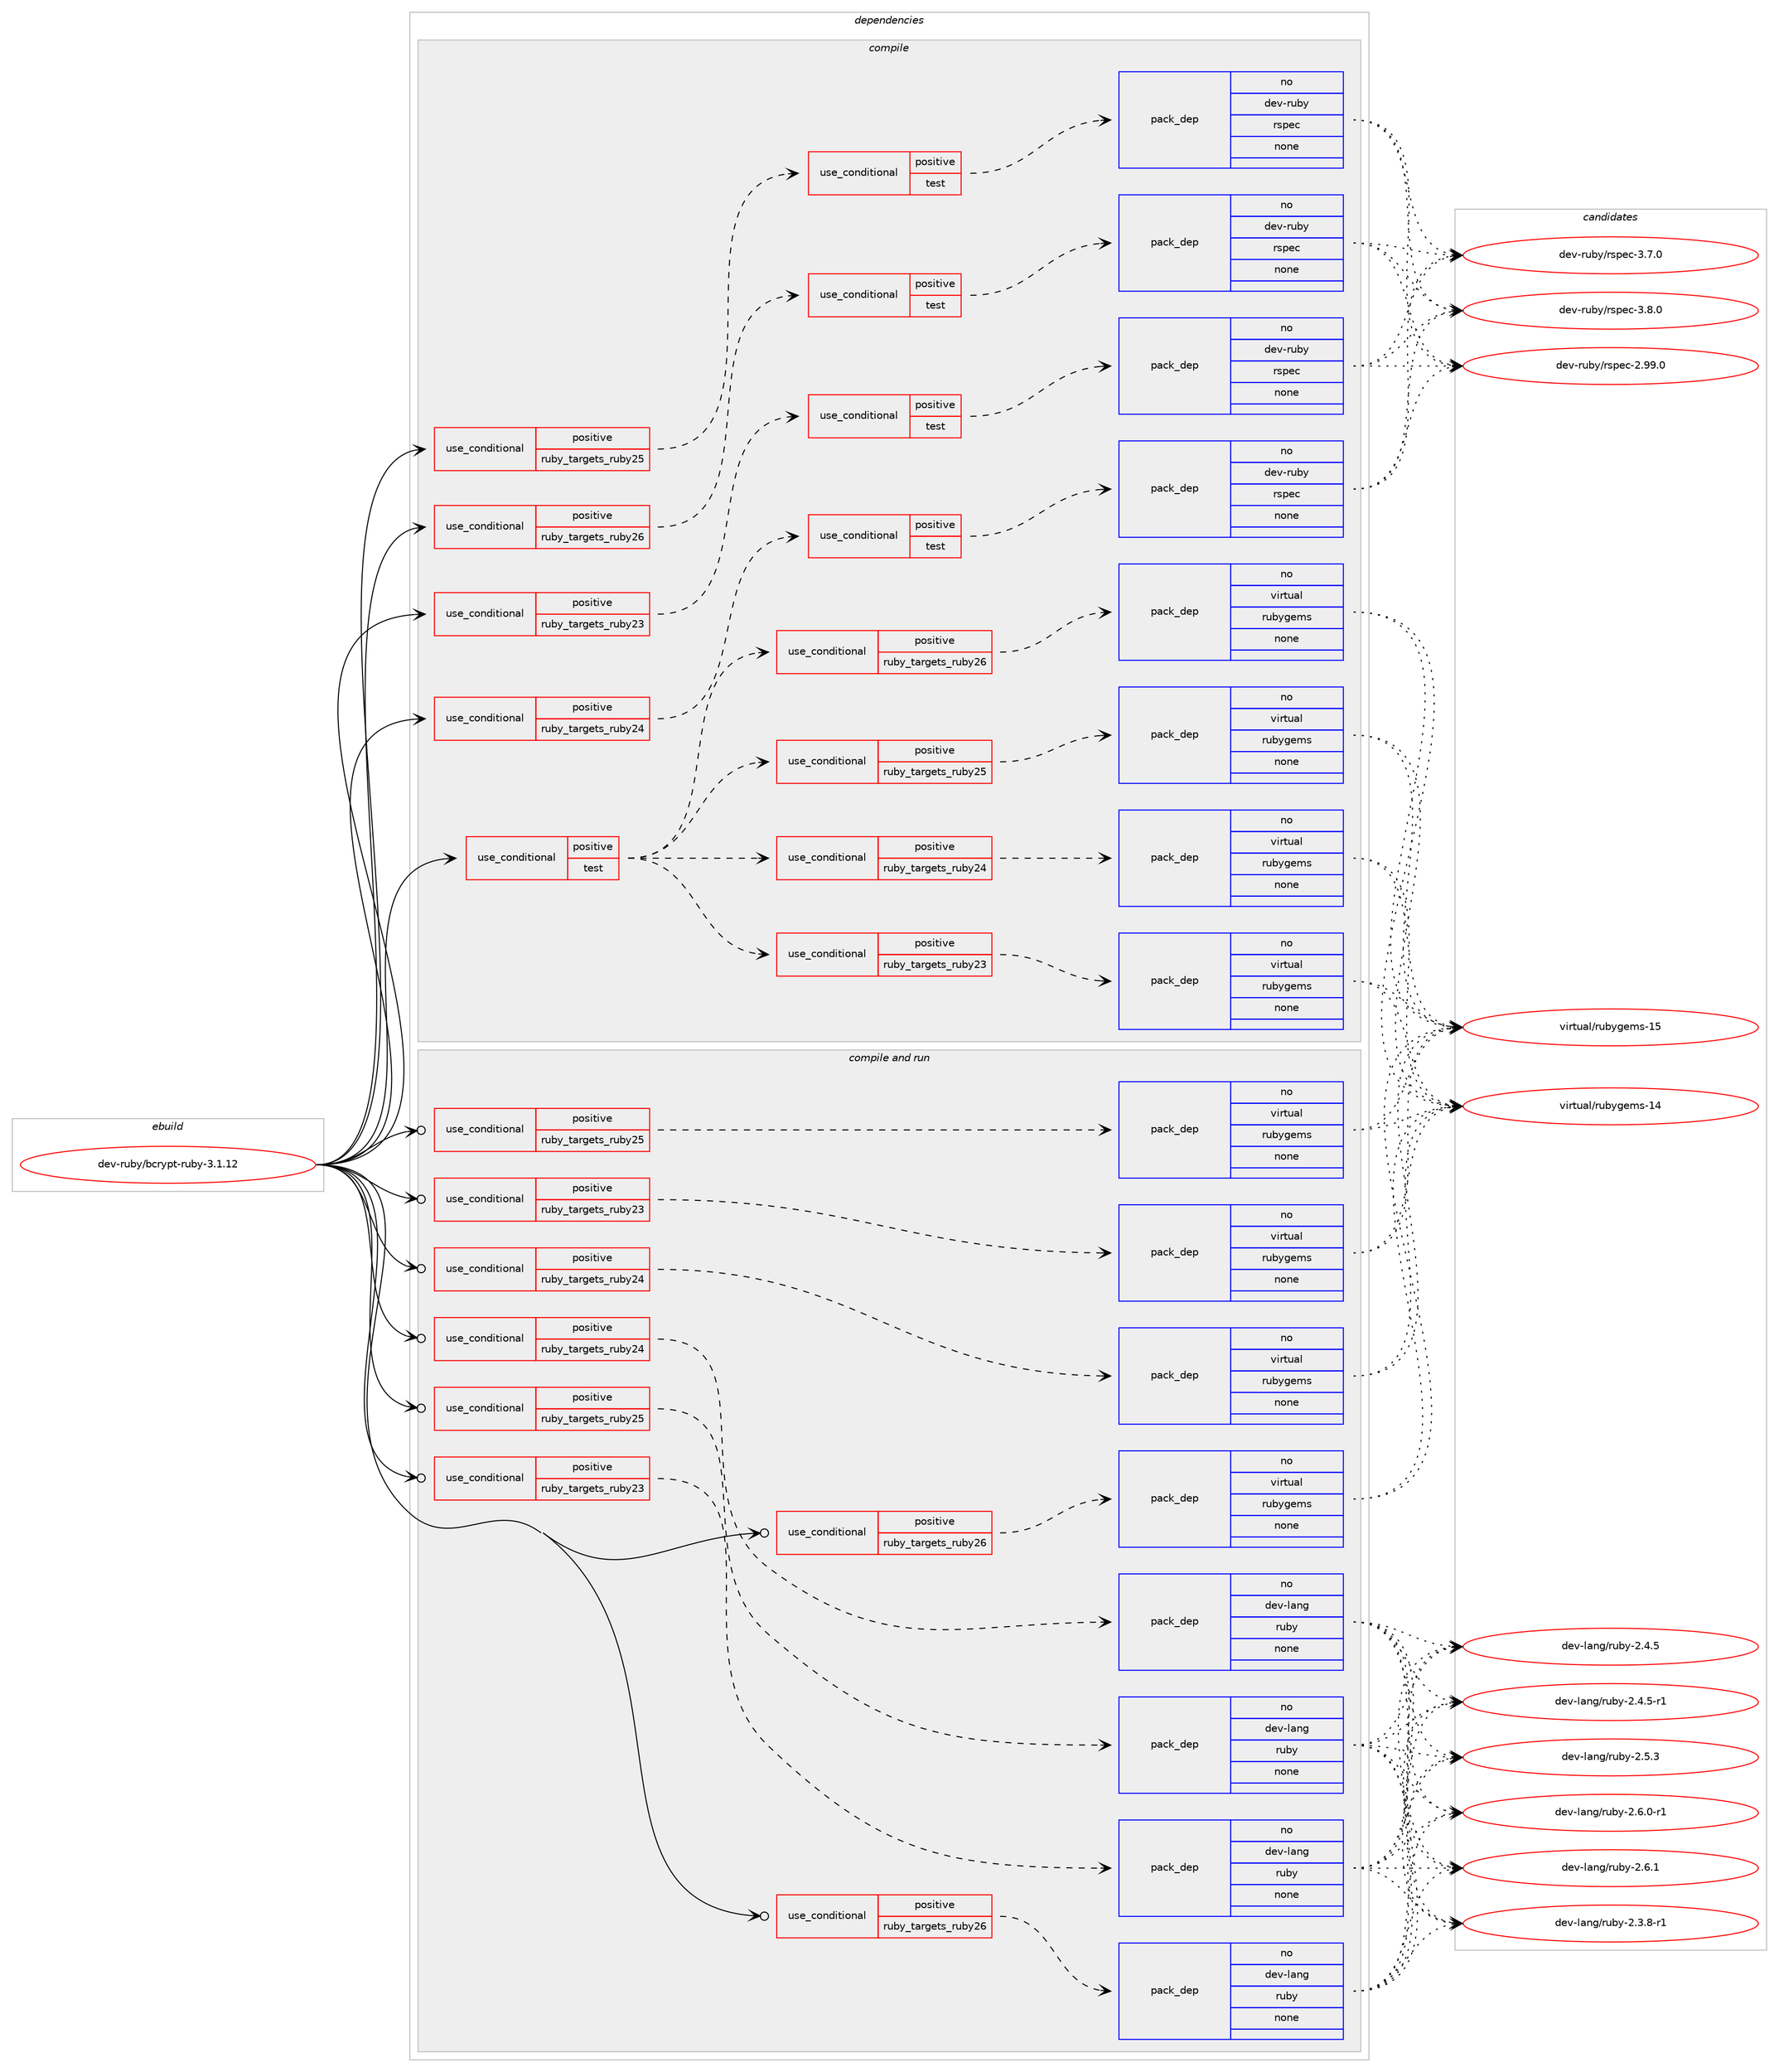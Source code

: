 digraph prolog {

# *************
# Graph options
# *************

newrank=true;
concentrate=true;
compound=true;
graph [rankdir=LR,fontname=Helvetica,fontsize=10,ranksep=1.5];#, ranksep=2.5, nodesep=0.2];
edge  [arrowhead=vee];
node  [fontname=Helvetica,fontsize=10];

# **********
# The ebuild
# **********

subgraph cluster_leftcol {
color=gray;
rank=same;
label=<<i>ebuild</i>>;
id [label="dev-ruby/bcrypt-ruby-3.1.12", color=red, width=4, href="../dev-ruby/bcrypt-ruby-3.1.12.svg"];
}

# ****************
# The dependencies
# ****************

subgraph cluster_midcol {
color=gray;
label=<<i>dependencies</i>>;
subgraph cluster_compile {
fillcolor="#eeeeee";
style=filled;
label=<<i>compile</i>>;
subgraph cond394771 {
dependency1483622 [label=<<TABLE BORDER="0" CELLBORDER="1" CELLSPACING="0" CELLPADDING="4"><TR><TD ROWSPAN="3" CELLPADDING="10">use_conditional</TD></TR><TR><TD>positive</TD></TR><TR><TD>ruby_targets_ruby23</TD></TR></TABLE>>, shape=none, color=red];
subgraph cond394772 {
dependency1483623 [label=<<TABLE BORDER="0" CELLBORDER="1" CELLSPACING="0" CELLPADDING="4"><TR><TD ROWSPAN="3" CELLPADDING="10">use_conditional</TD></TR><TR><TD>positive</TD></TR><TR><TD>test</TD></TR></TABLE>>, shape=none, color=red];
subgraph pack1065419 {
dependency1483624 [label=<<TABLE BORDER="0" CELLBORDER="1" CELLSPACING="0" CELLPADDING="4" WIDTH="220"><TR><TD ROWSPAN="6" CELLPADDING="30">pack_dep</TD></TR><TR><TD WIDTH="110">no</TD></TR><TR><TD>dev-ruby</TD></TR><TR><TD>rspec</TD></TR><TR><TD>none</TD></TR><TR><TD></TD></TR></TABLE>>, shape=none, color=blue];
}
dependency1483623:e -> dependency1483624:w [weight=20,style="dashed",arrowhead="vee"];
}
dependency1483622:e -> dependency1483623:w [weight=20,style="dashed",arrowhead="vee"];
}
id:e -> dependency1483622:w [weight=20,style="solid",arrowhead="vee"];
subgraph cond394773 {
dependency1483625 [label=<<TABLE BORDER="0" CELLBORDER="1" CELLSPACING="0" CELLPADDING="4"><TR><TD ROWSPAN="3" CELLPADDING="10">use_conditional</TD></TR><TR><TD>positive</TD></TR><TR><TD>ruby_targets_ruby24</TD></TR></TABLE>>, shape=none, color=red];
subgraph cond394774 {
dependency1483626 [label=<<TABLE BORDER="0" CELLBORDER="1" CELLSPACING="0" CELLPADDING="4"><TR><TD ROWSPAN="3" CELLPADDING="10">use_conditional</TD></TR><TR><TD>positive</TD></TR><TR><TD>test</TD></TR></TABLE>>, shape=none, color=red];
subgraph pack1065420 {
dependency1483627 [label=<<TABLE BORDER="0" CELLBORDER="1" CELLSPACING="0" CELLPADDING="4" WIDTH="220"><TR><TD ROWSPAN="6" CELLPADDING="30">pack_dep</TD></TR><TR><TD WIDTH="110">no</TD></TR><TR><TD>dev-ruby</TD></TR><TR><TD>rspec</TD></TR><TR><TD>none</TD></TR><TR><TD></TD></TR></TABLE>>, shape=none, color=blue];
}
dependency1483626:e -> dependency1483627:w [weight=20,style="dashed",arrowhead="vee"];
}
dependency1483625:e -> dependency1483626:w [weight=20,style="dashed",arrowhead="vee"];
}
id:e -> dependency1483625:w [weight=20,style="solid",arrowhead="vee"];
subgraph cond394775 {
dependency1483628 [label=<<TABLE BORDER="0" CELLBORDER="1" CELLSPACING="0" CELLPADDING="4"><TR><TD ROWSPAN="3" CELLPADDING="10">use_conditional</TD></TR><TR><TD>positive</TD></TR><TR><TD>ruby_targets_ruby25</TD></TR></TABLE>>, shape=none, color=red];
subgraph cond394776 {
dependency1483629 [label=<<TABLE BORDER="0" CELLBORDER="1" CELLSPACING="0" CELLPADDING="4"><TR><TD ROWSPAN="3" CELLPADDING="10">use_conditional</TD></TR><TR><TD>positive</TD></TR><TR><TD>test</TD></TR></TABLE>>, shape=none, color=red];
subgraph pack1065421 {
dependency1483630 [label=<<TABLE BORDER="0" CELLBORDER="1" CELLSPACING="0" CELLPADDING="4" WIDTH="220"><TR><TD ROWSPAN="6" CELLPADDING="30">pack_dep</TD></TR><TR><TD WIDTH="110">no</TD></TR><TR><TD>dev-ruby</TD></TR><TR><TD>rspec</TD></TR><TR><TD>none</TD></TR><TR><TD></TD></TR></TABLE>>, shape=none, color=blue];
}
dependency1483629:e -> dependency1483630:w [weight=20,style="dashed",arrowhead="vee"];
}
dependency1483628:e -> dependency1483629:w [weight=20,style="dashed",arrowhead="vee"];
}
id:e -> dependency1483628:w [weight=20,style="solid",arrowhead="vee"];
subgraph cond394777 {
dependency1483631 [label=<<TABLE BORDER="0" CELLBORDER="1" CELLSPACING="0" CELLPADDING="4"><TR><TD ROWSPAN="3" CELLPADDING="10">use_conditional</TD></TR><TR><TD>positive</TD></TR><TR><TD>ruby_targets_ruby26</TD></TR></TABLE>>, shape=none, color=red];
subgraph cond394778 {
dependency1483632 [label=<<TABLE BORDER="0" CELLBORDER="1" CELLSPACING="0" CELLPADDING="4"><TR><TD ROWSPAN="3" CELLPADDING="10">use_conditional</TD></TR><TR><TD>positive</TD></TR><TR><TD>test</TD></TR></TABLE>>, shape=none, color=red];
subgraph pack1065422 {
dependency1483633 [label=<<TABLE BORDER="0" CELLBORDER="1" CELLSPACING="0" CELLPADDING="4" WIDTH="220"><TR><TD ROWSPAN="6" CELLPADDING="30">pack_dep</TD></TR><TR><TD WIDTH="110">no</TD></TR><TR><TD>dev-ruby</TD></TR><TR><TD>rspec</TD></TR><TR><TD>none</TD></TR><TR><TD></TD></TR></TABLE>>, shape=none, color=blue];
}
dependency1483632:e -> dependency1483633:w [weight=20,style="dashed",arrowhead="vee"];
}
dependency1483631:e -> dependency1483632:w [weight=20,style="dashed",arrowhead="vee"];
}
id:e -> dependency1483631:w [weight=20,style="solid",arrowhead="vee"];
subgraph cond394779 {
dependency1483634 [label=<<TABLE BORDER="0" CELLBORDER="1" CELLSPACING="0" CELLPADDING="4"><TR><TD ROWSPAN="3" CELLPADDING="10">use_conditional</TD></TR><TR><TD>positive</TD></TR><TR><TD>test</TD></TR></TABLE>>, shape=none, color=red];
subgraph cond394780 {
dependency1483635 [label=<<TABLE BORDER="0" CELLBORDER="1" CELLSPACING="0" CELLPADDING="4"><TR><TD ROWSPAN="3" CELLPADDING="10">use_conditional</TD></TR><TR><TD>positive</TD></TR><TR><TD>ruby_targets_ruby23</TD></TR></TABLE>>, shape=none, color=red];
subgraph pack1065423 {
dependency1483636 [label=<<TABLE BORDER="0" CELLBORDER="1" CELLSPACING="0" CELLPADDING="4" WIDTH="220"><TR><TD ROWSPAN="6" CELLPADDING="30">pack_dep</TD></TR><TR><TD WIDTH="110">no</TD></TR><TR><TD>virtual</TD></TR><TR><TD>rubygems</TD></TR><TR><TD>none</TD></TR><TR><TD></TD></TR></TABLE>>, shape=none, color=blue];
}
dependency1483635:e -> dependency1483636:w [weight=20,style="dashed",arrowhead="vee"];
}
dependency1483634:e -> dependency1483635:w [weight=20,style="dashed",arrowhead="vee"];
subgraph cond394781 {
dependency1483637 [label=<<TABLE BORDER="0" CELLBORDER="1" CELLSPACING="0" CELLPADDING="4"><TR><TD ROWSPAN="3" CELLPADDING="10">use_conditional</TD></TR><TR><TD>positive</TD></TR><TR><TD>ruby_targets_ruby24</TD></TR></TABLE>>, shape=none, color=red];
subgraph pack1065424 {
dependency1483638 [label=<<TABLE BORDER="0" CELLBORDER="1" CELLSPACING="0" CELLPADDING="4" WIDTH="220"><TR><TD ROWSPAN="6" CELLPADDING="30">pack_dep</TD></TR><TR><TD WIDTH="110">no</TD></TR><TR><TD>virtual</TD></TR><TR><TD>rubygems</TD></TR><TR><TD>none</TD></TR><TR><TD></TD></TR></TABLE>>, shape=none, color=blue];
}
dependency1483637:e -> dependency1483638:w [weight=20,style="dashed",arrowhead="vee"];
}
dependency1483634:e -> dependency1483637:w [weight=20,style="dashed",arrowhead="vee"];
subgraph cond394782 {
dependency1483639 [label=<<TABLE BORDER="0" CELLBORDER="1" CELLSPACING="0" CELLPADDING="4"><TR><TD ROWSPAN="3" CELLPADDING="10">use_conditional</TD></TR><TR><TD>positive</TD></TR><TR><TD>ruby_targets_ruby25</TD></TR></TABLE>>, shape=none, color=red];
subgraph pack1065425 {
dependency1483640 [label=<<TABLE BORDER="0" CELLBORDER="1" CELLSPACING="0" CELLPADDING="4" WIDTH="220"><TR><TD ROWSPAN="6" CELLPADDING="30">pack_dep</TD></TR><TR><TD WIDTH="110">no</TD></TR><TR><TD>virtual</TD></TR><TR><TD>rubygems</TD></TR><TR><TD>none</TD></TR><TR><TD></TD></TR></TABLE>>, shape=none, color=blue];
}
dependency1483639:e -> dependency1483640:w [weight=20,style="dashed",arrowhead="vee"];
}
dependency1483634:e -> dependency1483639:w [weight=20,style="dashed",arrowhead="vee"];
subgraph cond394783 {
dependency1483641 [label=<<TABLE BORDER="0" CELLBORDER="1" CELLSPACING="0" CELLPADDING="4"><TR><TD ROWSPAN="3" CELLPADDING="10">use_conditional</TD></TR><TR><TD>positive</TD></TR><TR><TD>ruby_targets_ruby26</TD></TR></TABLE>>, shape=none, color=red];
subgraph pack1065426 {
dependency1483642 [label=<<TABLE BORDER="0" CELLBORDER="1" CELLSPACING="0" CELLPADDING="4" WIDTH="220"><TR><TD ROWSPAN="6" CELLPADDING="30">pack_dep</TD></TR><TR><TD WIDTH="110">no</TD></TR><TR><TD>virtual</TD></TR><TR><TD>rubygems</TD></TR><TR><TD>none</TD></TR><TR><TD></TD></TR></TABLE>>, shape=none, color=blue];
}
dependency1483641:e -> dependency1483642:w [weight=20,style="dashed",arrowhead="vee"];
}
dependency1483634:e -> dependency1483641:w [weight=20,style="dashed",arrowhead="vee"];
}
id:e -> dependency1483634:w [weight=20,style="solid",arrowhead="vee"];
}
subgraph cluster_compileandrun {
fillcolor="#eeeeee";
style=filled;
label=<<i>compile and run</i>>;
subgraph cond394784 {
dependency1483643 [label=<<TABLE BORDER="0" CELLBORDER="1" CELLSPACING="0" CELLPADDING="4"><TR><TD ROWSPAN="3" CELLPADDING="10">use_conditional</TD></TR><TR><TD>positive</TD></TR><TR><TD>ruby_targets_ruby23</TD></TR></TABLE>>, shape=none, color=red];
subgraph pack1065427 {
dependency1483644 [label=<<TABLE BORDER="0" CELLBORDER="1" CELLSPACING="0" CELLPADDING="4" WIDTH="220"><TR><TD ROWSPAN="6" CELLPADDING="30">pack_dep</TD></TR><TR><TD WIDTH="110">no</TD></TR><TR><TD>dev-lang</TD></TR><TR><TD>ruby</TD></TR><TR><TD>none</TD></TR><TR><TD></TD></TR></TABLE>>, shape=none, color=blue];
}
dependency1483643:e -> dependency1483644:w [weight=20,style="dashed",arrowhead="vee"];
}
id:e -> dependency1483643:w [weight=20,style="solid",arrowhead="odotvee"];
subgraph cond394785 {
dependency1483645 [label=<<TABLE BORDER="0" CELLBORDER="1" CELLSPACING="0" CELLPADDING="4"><TR><TD ROWSPAN="3" CELLPADDING="10">use_conditional</TD></TR><TR><TD>positive</TD></TR><TR><TD>ruby_targets_ruby23</TD></TR></TABLE>>, shape=none, color=red];
subgraph pack1065428 {
dependency1483646 [label=<<TABLE BORDER="0" CELLBORDER="1" CELLSPACING="0" CELLPADDING="4" WIDTH="220"><TR><TD ROWSPAN="6" CELLPADDING="30">pack_dep</TD></TR><TR><TD WIDTH="110">no</TD></TR><TR><TD>virtual</TD></TR><TR><TD>rubygems</TD></TR><TR><TD>none</TD></TR><TR><TD></TD></TR></TABLE>>, shape=none, color=blue];
}
dependency1483645:e -> dependency1483646:w [weight=20,style="dashed",arrowhead="vee"];
}
id:e -> dependency1483645:w [weight=20,style="solid",arrowhead="odotvee"];
subgraph cond394786 {
dependency1483647 [label=<<TABLE BORDER="0" CELLBORDER="1" CELLSPACING="0" CELLPADDING="4"><TR><TD ROWSPAN="3" CELLPADDING="10">use_conditional</TD></TR><TR><TD>positive</TD></TR><TR><TD>ruby_targets_ruby24</TD></TR></TABLE>>, shape=none, color=red];
subgraph pack1065429 {
dependency1483648 [label=<<TABLE BORDER="0" CELLBORDER="1" CELLSPACING="0" CELLPADDING="4" WIDTH="220"><TR><TD ROWSPAN="6" CELLPADDING="30">pack_dep</TD></TR><TR><TD WIDTH="110">no</TD></TR><TR><TD>dev-lang</TD></TR><TR><TD>ruby</TD></TR><TR><TD>none</TD></TR><TR><TD></TD></TR></TABLE>>, shape=none, color=blue];
}
dependency1483647:e -> dependency1483648:w [weight=20,style="dashed",arrowhead="vee"];
}
id:e -> dependency1483647:w [weight=20,style="solid",arrowhead="odotvee"];
subgraph cond394787 {
dependency1483649 [label=<<TABLE BORDER="0" CELLBORDER="1" CELLSPACING="0" CELLPADDING="4"><TR><TD ROWSPAN="3" CELLPADDING="10">use_conditional</TD></TR><TR><TD>positive</TD></TR><TR><TD>ruby_targets_ruby24</TD></TR></TABLE>>, shape=none, color=red];
subgraph pack1065430 {
dependency1483650 [label=<<TABLE BORDER="0" CELLBORDER="1" CELLSPACING="0" CELLPADDING="4" WIDTH="220"><TR><TD ROWSPAN="6" CELLPADDING="30">pack_dep</TD></TR><TR><TD WIDTH="110">no</TD></TR><TR><TD>virtual</TD></TR><TR><TD>rubygems</TD></TR><TR><TD>none</TD></TR><TR><TD></TD></TR></TABLE>>, shape=none, color=blue];
}
dependency1483649:e -> dependency1483650:w [weight=20,style="dashed",arrowhead="vee"];
}
id:e -> dependency1483649:w [weight=20,style="solid",arrowhead="odotvee"];
subgraph cond394788 {
dependency1483651 [label=<<TABLE BORDER="0" CELLBORDER="1" CELLSPACING="0" CELLPADDING="4"><TR><TD ROWSPAN="3" CELLPADDING="10">use_conditional</TD></TR><TR><TD>positive</TD></TR><TR><TD>ruby_targets_ruby25</TD></TR></TABLE>>, shape=none, color=red];
subgraph pack1065431 {
dependency1483652 [label=<<TABLE BORDER="0" CELLBORDER="1" CELLSPACING="0" CELLPADDING="4" WIDTH="220"><TR><TD ROWSPAN="6" CELLPADDING="30">pack_dep</TD></TR><TR><TD WIDTH="110">no</TD></TR><TR><TD>dev-lang</TD></TR><TR><TD>ruby</TD></TR><TR><TD>none</TD></TR><TR><TD></TD></TR></TABLE>>, shape=none, color=blue];
}
dependency1483651:e -> dependency1483652:w [weight=20,style="dashed",arrowhead="vee"];
}
id:e -> dependency1483651:w [weight=20,style="solid",arrowhead="odotvee"];
subgraph cond394789 {
dependency1483653 [label=<<TABLE BORDER="0" CELLBORDER="1" CELLSPACING="0" CELLPADDING="4"><TR><TD ROWSPAN="3" CELLPADDING="10">use_conditional</TD></TR><TR><TD>positive</TD></TR><TR><TD>ruby_targets_ruby25</TD></TR></TABLE>>, shape=none, color=red];
subgraph pack1065432 {
dependency1483654 [label=<<TABLE BORDER="0" CELLBORDER="1" CELLSPACING="0" CELLPADDING="4" WIDTH="220"><TR><TD ROWSPAN="6" CELLPADDING="30">pack_dep</TD></TR><TR><TD WIDTH="110">no</TD></TR><TR><TD>virtual</TD></TR><TR><TD>rubygems</TD></TR><TR><TD>none</TD></TR><TR><TD></TD></TR></TABLE>>, shape=none, color=blue];
}
dependency1483653:e -> dependency1483654:w [weight=20,style="dashed",arrowhead="vee"];
}
id:e -> dependency1483653:w [weight=20,style="solid",arrowhead="odotvee"];
subgraph cond394790 {
dependency1483655 [label=<<TABLE BORDER="0" CELLBORDER="1" CELLSPACING="0" CELLPADDING="4"><TR><TD ROWSPAN="3" CELLPADDING="10">use_conditional</TD></TR><TR><TD>positive</TD></TR><TR><TD>ruby_targets_ruby26</TD></TR></TABLE>>, shape=none, color=red];
subgraph pack1065433 {
dependency1483656 [label=<<TABLE BORDER="0" CELLBORDER="1" CELLSPACING="0" CELLPADDING="4" WIDTH="220"><TR><TD ROWSPAN="6" CELLPADDING="30">pack_dep</TD></TR><TR><TD WIDTH="110">no</TD></TR><TR><TD>dev-lang</TD></TR><TR><TD>ruby</TD></TR><TR><TD>none</TD></TR><TR><TD></TD></TR></TABLE>>, shape=none, color=blue];
}
dependency1483655:e -> dependency1483656:w [weight=20,style="dashed",arrowhead="vee"];
}
id:e -> dependency1483655:w [weight=20,style="solid",arrowhead="odotvee"];
subgraph cond394791 {
dependency1483657 [label=<<TABLE BORDER="0" CELLBORDER="1" CELLSPACING="0" CELLPADDING="4"><TR><TD ROWSPAN="3" CELLPADDING="10">use_conditional</TD></TR><TR><TD>positive</TD></TR><TR><TD>ruby_targets_ruby26</TD></TR></TABLE>>, shape=none, color=red];
subgraph pack1065434 {
dependency1483658 [label=<<TABLE BORDER="0" CELLBORDER="1" CELLSPACING="0" CELLPADDING="4" WIDTH="220"><TR><TD ROWSPAN="6" CELLPADDING="30">pack_dep</TD></TR><TR><TD WIDTH="110">no</TD></TR><TR><TD>virtual</TD></TR><TR><TD>rubygems</TD></TR><TR><TD>none</TD></TR><TR><TD></TD></TR></TABLE>>, shape=none, color=blue];
}
dependency1483657:e -> dependency1483658:w [weight=20,style="dashed",arrowhead="vee"];
}
id:e -> dependency1483657:w [weight=20,style="solid",arrowhead="odotvee"];
}
subgraph cluster_run {
fillcolor="#eeeeee";
style=filled;
label=<<i>run</i>>;
}
}

# **************
# The candidates
# **************

subgraph cluster_choices {
rank=same;
color=gray;
label=<<i>candidates</i>>;

subgraph choice1065419 {
color=black;
nodesep=1;
choice1001011184511411798121471141151121019945504657574648 [label="dev-ruby/rspec-2.99.0", color=red, width=4,href="../dev-ruby/rspec-2.99.0.svg"];
choice10010111845114117981214711411511210199455146554648 [label="dev-ruby/rspec-3.7.0", color=red, width=4,href="../dev-ruby/rspec-3.7.0.svg"];
choice10010111845114117981214711411511210199455146564648 [label="dev-ruby/rspec-3.8.0", color=red, width=4,href="../dev-ruby/rspec-3.8.0.svg"];
dependency1483624:e -> choice1001011184511411798121471141151121019945504657574648:w [style=dotted,weight="100"];
dependency1483624:e -> choice10010111845114117981214711411511210199455146554648:w [style=dotted,weight="100"];
dependency1483624:e -> choice10010111845114117981214711411511210199455146564648:w [style=dotted,weight="100"];
}
subgraph choice1065420 {
color=black;
nodesep=1;
choice1001011184511411798121471141151121019945504657574648 [label="dev-ruby/rspec-2.99.0", color=red, width=4,href="../dev-ruby/rspec-2.99.0.svg"];
choice10010111845114117981214711411511210199455146554648 [label="dev-ruby/rspec-3.7.0", color=red, width=4,href="../dev-ruby/rspec-3.7.0.svg"];
choice10010111845114117981214711411511210199455146564648 [label="dev-ruby/rspec-3.8.0", color=red, width=4,href="../dev-ruby/rspec-3.8.0.svg"];
dependency1483627:e -> choice1001011184511411798121471141151121019945504657574648:w [style=dotted,weight="100"];
dependency1483627:e -> choice10010111845114117981214711411511210199455146554648:w [style=dotted,weight="100"];
dependency1483627:e -> choice10010111845114117981214711411511210199455146564648:w [style=dotted,weight="100"];
}
subgraph choice1065421 {
color=black;
nodesep=1;
choice1001011184511411798121471141151121019945504657574648 [label="dev-ruby/rspec-2.99.0", color=red, width=4,href="../dev-ruby/rspec-2.99.0.svg"];
choice10010111845114117981214711411511210199455146554648 [label="dev-ruby/rspec-3.7.0", color=red, width=4,href="../dev-ruby/rspec-3.7.0.svg"];
choice10010111845114117981214711411511210199455146564648 [label="dev-ruby/rspec-3.8.0", color=red, width=4,href="../dev-ruby/rspec-3.8.0.svg"];
dependency1483630:e -> choice1001011184511411798121471141151121019945504657574648:w [style=dotted,weight="100"];
dependency1483630:e -> choice10010111845114117981214711411511210199455146554648:w [style=dotted,weight="100"];
dependency1483630:e -> choice10010111845114117981214711411511210199455146564648:w [style=dotted,weight="100"];
}
subgraph choice1065422 {
color=black;
nodesep=1;
choice1001011184511411798121471141151121019945504657574648 [label="dev-ruby/rspec-2.99.0", color=red, width=4,href="../dev-ruby/rspec-2.99.0.svg"];
choice10010111845114117981214711411511210199455146554648 [label="dev-ruby/rspec-3.7.0", color=red, width=4,href="../dev-ruby/rspec-3.7.0.svg"];
choice10010111845114117981214711411511210199455146564648 [label="dev-ruby/rspec-3.8.0", color=red, width=4,href="../dev-ruby/rspec-3.8.0.svg"];
dependency1483633:e -> choice1001011184511411798121471141151121019945504657574648:w [style=dotted,weight="100"];
dependency1483633:e -> choice10010111845114117981214711411511210199455146554648:w [style=dotted,weight="100"];
dependency1483633:e -> choice10010111845114117981214711411511210199455146564648:w [style=dotted,weight="100"];
}
subgraph choice1065423 {
color=black;
nodesep=1;
choice118105114116117971084711411798121103101109115454952 [label="virtual/rubygems-14", color=red, width=4,href="../virtual/rubygems-14.svg"];
choice118105114116117971084711411798121103101109115454953 [label="virtual/rubygems-15", color=red, width=4,href="../virtual/rubygems-15.svg"];
dependency1483636:e -> choice118105114116117971084711411798121103101109115454952:w [style=dotted,weight="100"];
dependency1483636:e -> choice118105114116117971084711411798121103101109115454953:w [style=dotted,weight="100"];
}
subgraph choice1065424 {
color=black;
nodesep=1;
choice118105114116117971084711411798121103101109115454952 [label="virtual/rubygems-14", color=red, width=4,href="../virtual/rubygems-14.svg"];
choice118105114116117971084711411798121103101109115454953 [label="virtual/rubygems-15", color=red, width=4,href="../virtual/rubygems-15.svg"];
dependency1483638:e -> choice118105114116117971084711411798121103101109115454952:w [style=dotted,weight="100"];
dependency1483638:e -> choice118105114116117971084711411798121103101109115454953:w [style=dotted,weight="100"];
}
subgraph choice1065425 {
color=black;
nodesep=1;
choice118105114116117971084711411798121103101109115454952 [label="virtual/rubygems-14", color=red, width=4,href="../virtual/rubygems-14.svg"];
choice118105114116117971084711411798121103101109115454953 [label="virtual/rubygems-15", color=red, width=4,href="../virtual/rubygems-15.svg"];
dependency1483640:e -> choice118105114116117971084711411798121103101109115454952:w [style=dotted,weight="100"];
dependency1483640:e -> choice118105114116117971084711411798121103101109115454953:w [style=dotted,weight="100"];
}
subgraph choice1065426 {
color=black;
nodesep=1;
choice118105114116117971084711411798121103101109115454952 [label="virtual/rubygems-14", color=red, width=4,href="../virtual/rubygems-14.svg"];
choice118105114116117971084711411798121103101109115454953 [label="virtual/rubygems-15", color=red, width=4,href="../virtual/rubygems-15.svg"];
dependency1483642:e -> choice118105114116117971084711411798121103101109115454952:w [style=dotted,weight="100"];
dependency1483642:e -> choice118105114116117971084711411798121103101109115454953:w [style=dotted,weight="100"];
}
subgraph choice1065427 {
color=black;
nodesep=1;
choice100101118451089711010347114117981214550465146564511449 [label="dev-lang/ruby-2.3.8-r1", color=red, width=4,href="../dev-lang/ruby-2.3.8-r1.svg"];
choice10010111845108971101034711411798121455046524653 [label="dev-lang/ruby-2.4.5", color=red, width=4,href="../dev-lang/ruby-2.4.5.svg"];
choice100101118451089711010347114117981214550465246534511449 [label="dev-lang/ruby-2.4.5-r1", color=red, width=4,href="../dev-lang/ruby-2.4.5-r1.svg"];
choice10010111845108971101034711411798121455046534651 [label="dev-lang/ruby-2.5.3", color=red, width=4,href="../dev-lang/ruby-2.5.3.svg"];
choice100101118451089711010347114117981214550465446484511449 [label="dev-lang/ruby-2.6.0-r1", color=red, width=4,href="../dev-lang/ruby-2.6.0-r1.svg"];
choice10010111845108971101034711411798121455046544649 [label="dev-lang/ruby-2.6.1", color=red, width=4,href="../dev-lang/ruby-2.6.1.svg"];
dependency1483644:e -> choice100101118451089711010347114117981214550465146564511449:w [style=dotted,weight="100"];
dependency1483644:e -> choice10010111845108971101034711411798121455046524653:w [style=dotted,weight="100"];
dependency1483644:e -> choice100101118451089711010347114117981214550465246534511449:w [style=dotted,weight="100"];
dependency1483644:e -> choice10010111845108971101034711411798121455046534651:w [style=dotted,weight="100"];
dependency1483644:e -> choice100101118451089711010347114117981214550465446484511449:w [style=dotted,weight="100"];
dependency1483644:e -> choice10010111845108971101034711411798121455046544649:w [style=dotted,weight="100"];
}
subgraph choice1065428 {
color=black;
nodesep=1;
choice118105114116117971084711411798121103101109115454952 [label="virtual/rubygems-14", color=red, width=4,href="../virtual/rubygems-14.svg"];
choice118105114116117971084711411798121103101109115454953 [label="virtual/rubygems-15", color=red, width=4,href="../virtual/rubygems-15.svg"];
dependency1483646:e -> choice118105114116117971084711411798121103101109115454952:w [style=dotted,weight="100"];
dependency1483646:e -> choice118105114116117971084711411798121103101109115454953:w [style=dotted,weight="100"];
}
subgraph choice1065429 {
color=black;
nodesep=1;
choice100101118451089711010347114117981214550465146564511449 [label="dev-lang/ruby-2.3.8-r1", color=red, width=4,href="../dev-lang/ruby-2.3.8-r1.svg"];
choice10010111845108971101034711411798121455046524653 [label="dev-lang/ruby-2.4.5", color=red, width=4,href="../dev-lang/ruby-2.4.5.svg"];
choice100101118451089711010347114117981214550465246534511449 [label="dev-lang/ruby-2.4.5-r1", color=red, width=4,href="../dev-lang/ruby-2.4.5-r1.svg"];
choice10010111845108971101034711411798121455046534651 [label="dev-lang/ruby-2.5.3", color=red, width=4,href="../dev-lang/ruby-2.5.3.svg"];
choice100101118451089711010347114117981214550465446484511449 [label="dev-lang/ruby-2.6.0-r1", color=red, width=4,href="../dev-lang/ruby-2.6.0-r1.svg"];
choice10010111845108971101034711411798121455046544649 [label="dev-lang/ruby-2.6.1", color=red, width=4,href="../dev-lang/ruby-2.6.1.svg"];
dependency1483648:e -> choice100101118451089711010347114117981214550465146564511449:w [style=dotted,weight="100"];
dependency1483648:e -> choice10010111845108971101034711411798121455046524653:w [style=dotted,weight="100"];
dependency1483648:e -> choice100101118451089711010347114117981214550465246534511449:w [style=dotted,weight="100"];
dependency1483648:e -> choice10010111845108971101034711411798121455046534651:w [style=dotted,weight="100"];
dependency1483648:e -> choice100101118451089711010347114117981214550465446484511449:w [style=dotted,weight="100"];
dependency1483648:e -> choice10010111845108971101034711411798121455046544649:w [style=dotted,weight="100"];
}
subgraph choice1065430 {
color=black;
nodesep=1;
choice118105114116117971084711411798121103101109115454952 [label="virtual/rubygems-14", color=red, width=4,href="../virtual/rubygems-14.svg"];
choice118105114116117971084711411798121103101109115454953 [label="virtual/rubygems-15", color=red, width=4,href="../virtual/rubygems-15.svg"];
dependency1483650:e -> choice118105114116117971084711411798121103101109115454952:w [style=dotted,weight="100"];
dependency1483650:e -> choice118105114116117971084711411798121103101109115454953:w [style=dotted,weight="100"];
}
subgraph choice1065431 {
color=black;
nodesep=1;
choice100101118451089711010347114117981214550465146564511449 [label="dev-lang/ruby-2.3.8-r1", color=red, width=4,href="../dev-lang/ruby-2.3.8-r1.svg"];
choice10010111845108971101034711411798121455046524653 [label="dev-lang/ruby-2.4.5", color=red, width=4,href="../dev-lang/ruby-2.4.5.svg"];
choice100101118451089711010347114117981214550465246534511449 [label="dev-lang/ruby-2.4.5-r1", color=red, width=4,href="../dev-lang/ruby-2.4.5-r1.svg"];
choice10010111845108971101034711411798121455046534651 [label="dev-lang/ruby-2.5.3", color=red, width=4,href="../dev-lang/ruby-2.5.3.svg"];
choice100101118451089711010347114117981214550465446484511449 [label="dev-lang/ruby-2.6.0-r1", color=red, width=4,href="../dev-lang/ruby-2.6.0-r1.svg"];
choice10010111845108971101034711411798121455046544649 [label="dev-lang/ruby-2.6.1", color=red, width=4,href="../dev-lang/ruby-2.6.1.svg"];
dependency1483652:e -> choice100101118451089711010347114117981214550465146564511449:w [style=dotted,weight="100"];
dependency1483652:e -> choice10010111845108971101034711411798121455046524653:w [style=dotted,weight="100"];
dependency1483652:e -> choice100101118451089711010347114117981214550465246534511449:w [style=dotted,weight="100"];
dependency1483652:e -> choice10010111845108971101034711411798121455046534651:w [style=dotted,weight="100"];
dependency1483652:e -> choice100101118451089711010347114117981214550465446484511449:w [style=dotted,weight="100"];
dependency1483652:e -> choice10010111845108971101034711411798121455046544649:w [style=dotted,weight="100"];
}
subgraph choice1065432 {
color=black;
nodesep=1;
choice118105114116117971084711411798121103101109115454952 [label="virtual/rubygems-14", color=red, width=4,href="../virtual/rubygems-14.svg"];
choice118105114116117971084711411798121103101109115454953 [label="virtual/rubygems-15", color=red, width=4,href="../virtual/rubygems-15.svg"];
dependency1483654:e -> choice118105114116117971084711411798121103101109115454952:w [style=dotted,weight="100"];
dependency1483654:e -> choice118105114116117971084711411798121103101109115454953:w [style=dotted,weight="100"];
}
subgraph choice1065433 {
color=black;
nodesep=1;
choice100101118451089711010347114117981214550465146564511449 [label="dev-lang/ruby-2.3.8-r1", color=red, width=4,href="../dev-lang/ruby-2.3.8-r1.svg"];
choice10010111845108971101034711411798121455046524653 [label="dev-lang/ruby-2.4.5", color=red, width=4,href="../dev-lang/ruby-2.4.5.svg"];
choice100101118451089711010347114117981214550465246534511449 [label="dev-lang/ruby-2.4.5-r1", color=red, width=4,href="../dev-lang/ruby-2.4.5-r1.svg"];
choice10010111845108971101034711411798121455046534651 [label="dev-lang/ruby-2.5.3", color=red, width=4,href="../dev-lang/ruby-2.5.3.svg"];
choice100101118451089711010347114117981214550465446484511449 [label="dev-lang/ruby-2.6.0-r1", color=red, width=4,href="../dev-lang/ruby-2.6.0-r1.svg"];
choice10010111845108971101034711411798121455046544649 [label="dev-lang/ruby-2.6.1", color=red, width=4,href="../dev-lang/ruby-2.6.1.svg"];
dependency1483656:e -> choice100101118451089711010347114117981214550465146564511449:w [style=dotted,weight="100"];
dependency1483656:e -> choice10010111845108971101034711411798121455046524653:w [style=dotted,weight="100"];
dependency1483656:e -> choice100101118451089711010347114117981214550465246534511449:w [style=dotted,weight="100"];
dependency1483656:e -> choice10010111845108971101034711411798121455046534651:w [style=dotted,weight="100"];
dependency1483656:e -> choice100101118451089711010347114117981214550465446484511449:w [style=dotted,weight="100"];
dependency1483656:e -> choice10010111845108971101034711411798121455046544649:w [style=dotted,weight="100"];
}
subgraph choice1065434 {
color=black;
nodesep=1;
choice118105114116117971084711411798121103101109115454952 [label="virtual/rubygems-14", color=red, width=4,href="../virtual/rubygems-14.svg"];
choice118105114116117971084711411798121103101109115454953 [label="virtual/rubygems-15", color=red, width=4,href="../virtual/rubygems-15.svg"];
dependency1483658:e -> choice118105114116117971084711411798121103101109115454952:w [style=dotted,weight="100"];
dependency1483658:e -> choice118105114116117971084711411798121103101109115454953:w [style=dotted,weight="100"];
}
}

}
